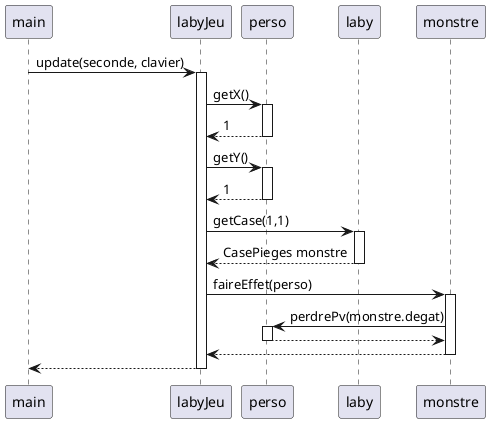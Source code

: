 @startuml
'https://plantuml.com/sequence-diagram

main -> labyJeu: update(seconde, clavier)
activate labyJeu

labyJeu-> perso : getX()
activate perso
perso --> labyJeu : 1
deactivate perso

labyJeu -> perso : getY()
activate perso
perso --> labyJeu : 1
deactivate perso

labyJeu -> laby : getCase(1,1)
activate laby
laby --> labyJeu :CasePieges monstre
deactivate laby

labyJeu -> monstre : faireEffet(perso)
activate monstre
monstre -> perso : perdrePv(monstre.degat)
activate perso
perso --> monstre
deactivate perso
monstre --> labyJeu
deactivate monstre

labyJeu --> main
deactivate labyJeu

@enduml